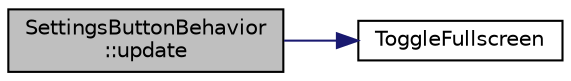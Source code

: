 digraph "SettingsButtonBehavior::update"
{
 // LATEX_PDF_SIZE
  edge [fontname="Helvetica",fontsize="10",labelfontname="Helvetica",labelfontsize="10"];
  node [fontname="Helvetica",fontsize="10",shape=record];
  rankdir="LR";
  Node1 [label="SettingsButtonBehavior\l::update",height=0.2,width=0.4,color="black", fillcolor="grey75", style="filled", fontcolor="black",tooltip=" "];
  Node1 -> Node2 [color="midnightblue",fontsize="10",style="solid",fontname="Helvetica"];
  Node2 [label="ToggleFullscreen",height=0.2,width=0.4,color="black", fillcolor="white", style="filled",URL="$raylib_8h.html#a93e6fe98a216087fb8226e6361b545bf",tooltip=" "];
}
